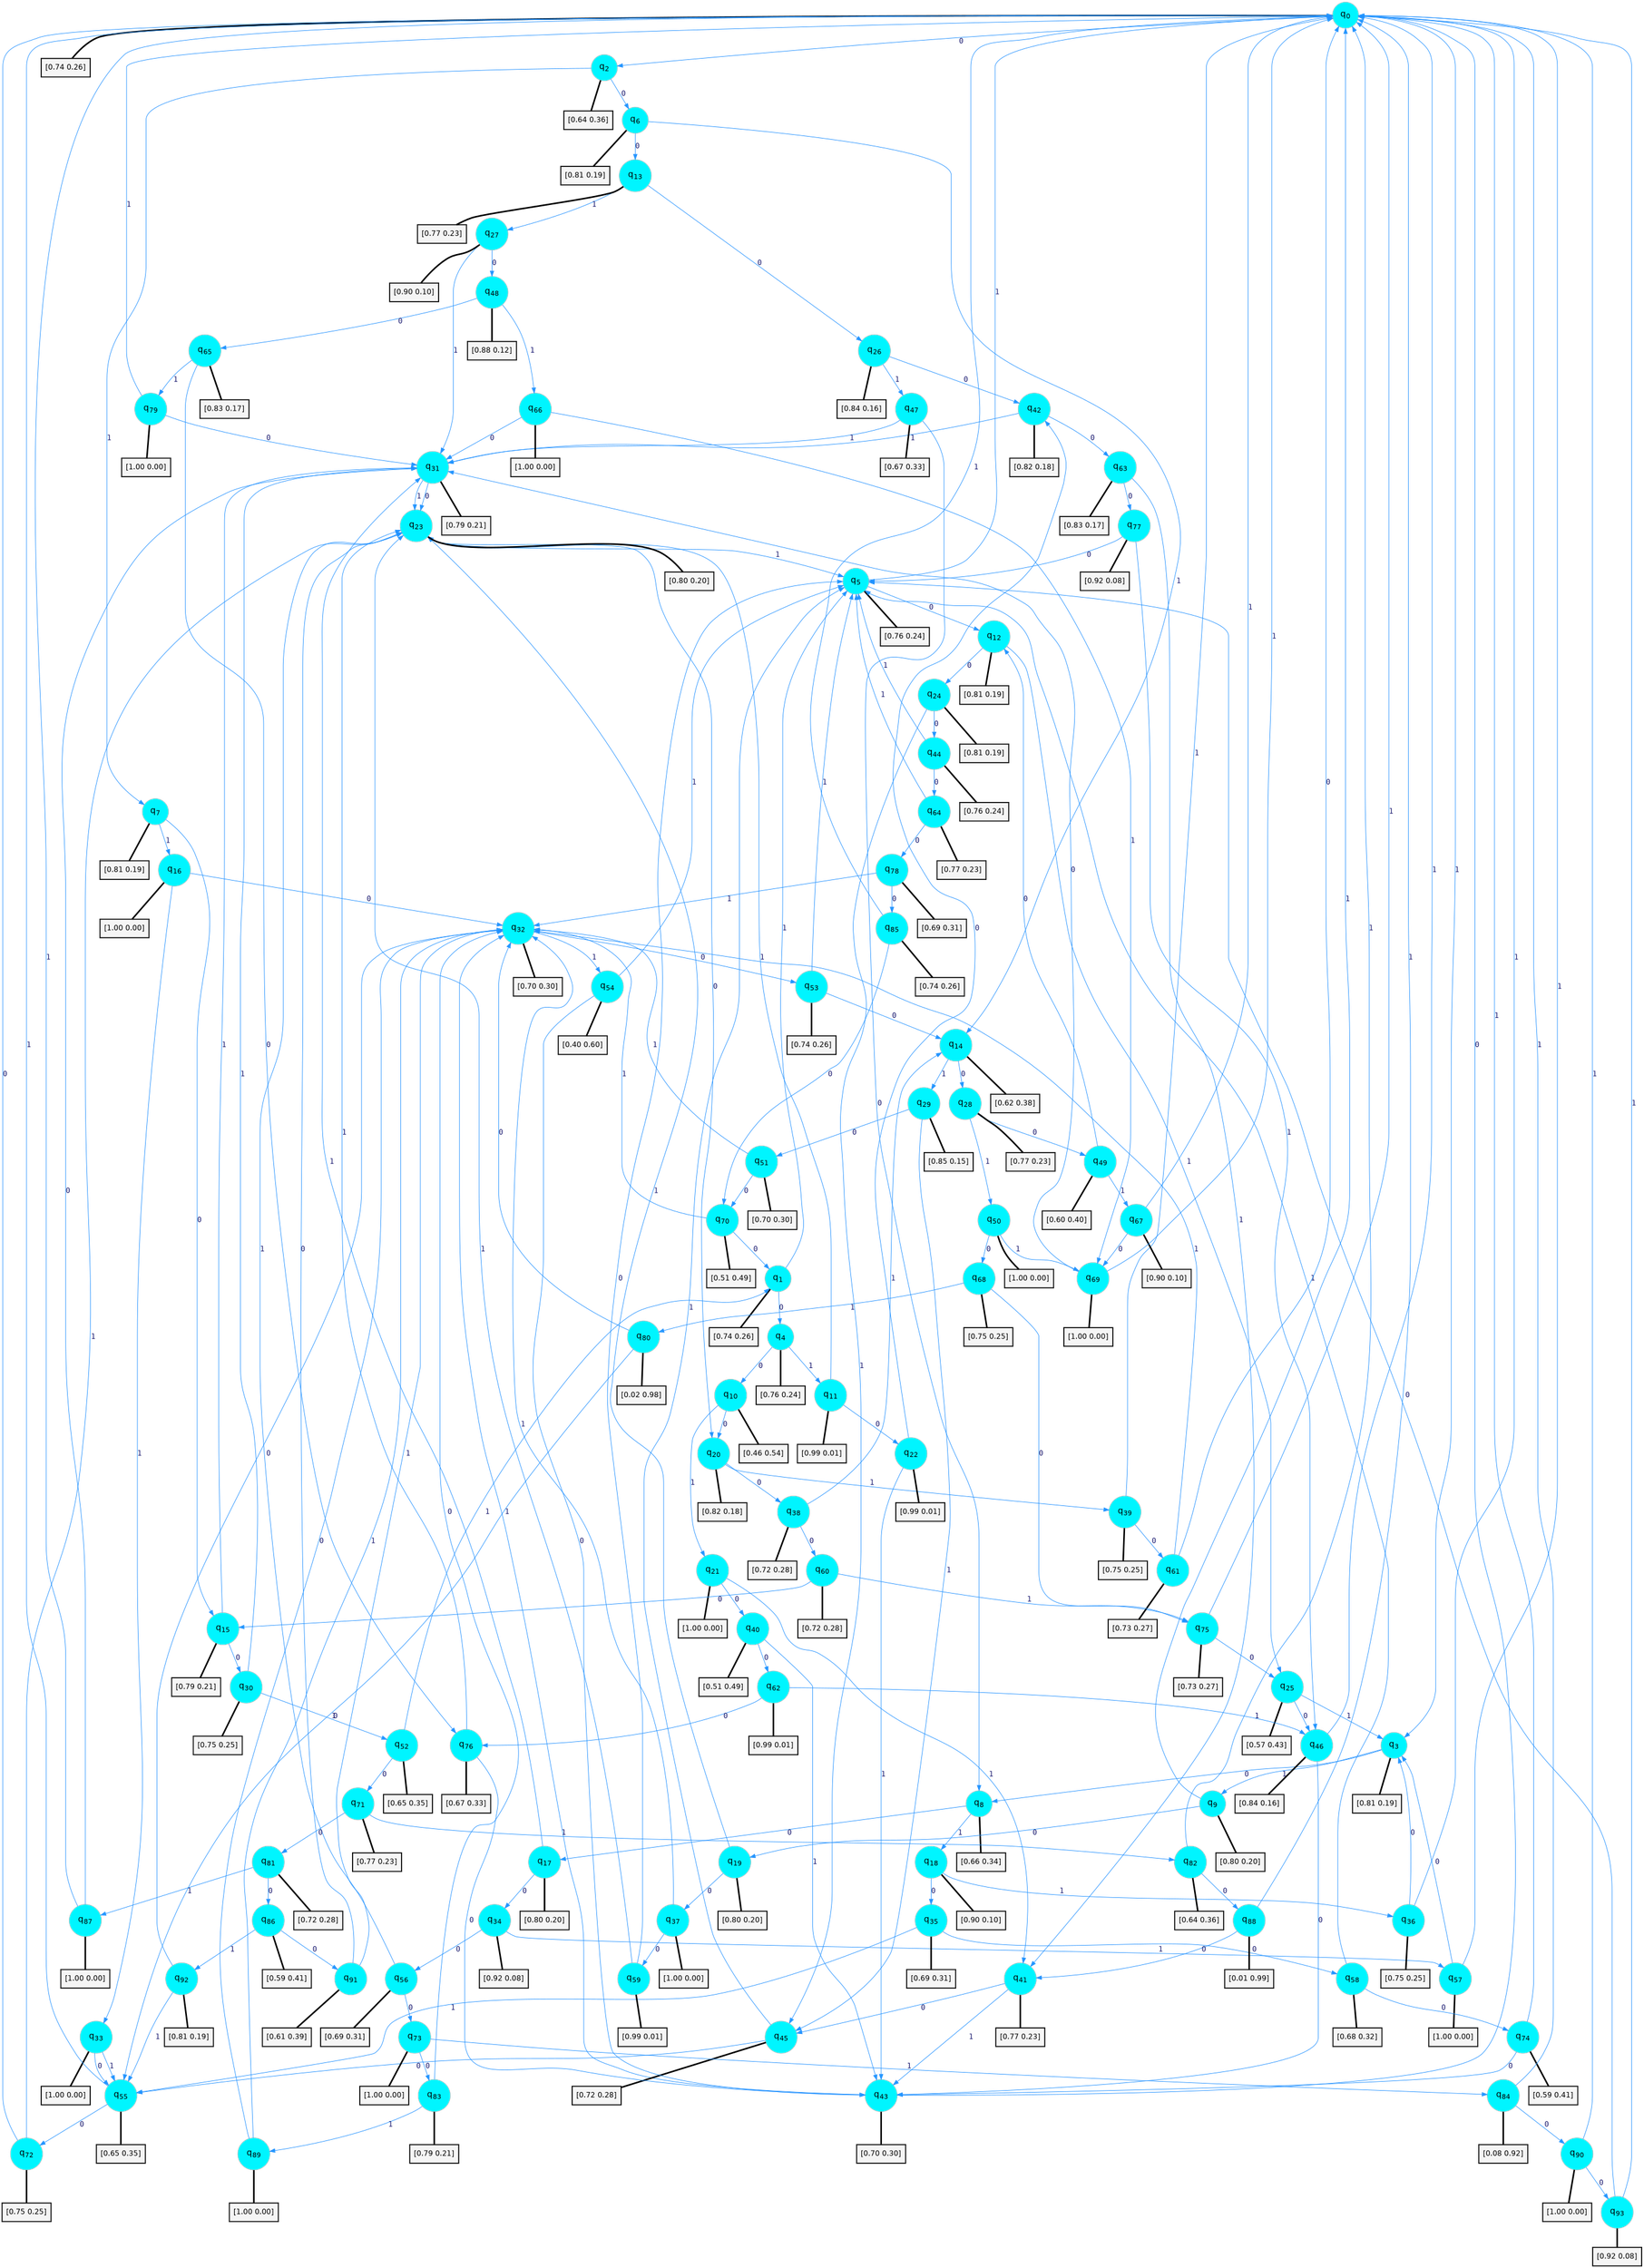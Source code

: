 digraph G {
graph [
bgcolor=transparent, dpi=300, rankdir=TD, size="40,25"];
node [
color=gray, fillcolor=turquoise1, fontcolor=black, fontname=Helvetica, fontsize=16, fontweight=bold, shape=circle, style=filled];
edge [
arrowsize=1, color=dodgerblue1, fontcolor=midnightblue, fontname=courier, fontweight=bold, penwidth=1, style=solid, weight=20];
0[label=<q<SUB>0</SUB>>];
1[label=<q<SUB>1</SUB>>];
2[label=<q<SUB>2</SUB>>];
3[label=<q<SUB>3</SUB>>];
4[label=<q<SUB>4</SUB>>];
5[label=<q<SUB>5</SUB>>];
6[label=<q<SUB>6</SUB>>];
7[label=<q<SUB>7</SUB>>];
8[label=<q<SUB>8</SUB>>];
9[label=<q<SUB>9</SUB>>];
10[label=<q<SUB>10</SUB>>];
11[label=<q<SUB>11</SUB>>];
12[label=<q<SUB>12</SUB>>];
13[label=<q<SUB>13</SUB>>];
14[label=<q<SUB>14</SUB>>];
15[label=<q<SUB>15</SUB>>];
16[label=<q<SUB>16</SUB>>];
17[label=<q<SUB>17</SUB>>];
18[label=<q<SUB>18</SUB>>];
19[label=<q<SUB>19</SUB>>];
20[label=<q<SUB>20</SUB>>];
21[label=<q<SUB>21</SUB>>];
22[label=<q<SUB>22</SUB>>];
23[label=<q<SUB>23</SUB>>];
24[label=<q<SUB>24</SUB>>];
25[label=<q<SUB>25</SUB>>];
26[label=<q<SUB>26</SUB>>];
27[label=<q<SUB>27</SUB>>];
28[label=<q<SUB>28</SUB>>];
29[label=<q<SUB>29</SUB>>];
30[label=<q<SUB>30</SUB>>];
31[label=<q<SUB>31</SUB>>];
32[label=<q<SUB>32</SUB>>];
33[label=<q<SUB>33</SUB>>];
34[label=<q<SUB>34</SUB>>];
35[label=<q<SUB>35</SUB>>];
36[label=<q<SUB>36</SUB>>];
37[label=<q<SUB>37</SUB>>];
38[label=<q<SUB>38</SUB>>];
39[label=<q<SUB>39</SUB>>];
40[label=<q<SUB>40</SUB>>];
41[label=<q<SUB>41</SUB>>];
42[label=<q<SUB>42</SUB>>];
43[label=<q<SUB>43</SUB>>];
44[label=<q<SUB>44</SUB>>];
45[label=<q<SUB>45</SUB>>];
46[label=<q<SUB>46</SUB>>];
47[label=<q<SUB>47</SUB>>];
48[label=<q<SUB>48</SUB>>];
49[label=<q<SUB>49</SUB>>];
50[label=<q<SUB>50</SUB>>];
51[label=<q<SUB>51</SUB>>];
52[label=<q<SUB>52</SUB>>];
53[label=<q<SUB>53</SUB>>];
54[label=<q<SUB>54</SUB>>];
55[label=<q<SUB>55</SUB>>];
56[label=<q<SUB>56</SUB>>];
57[label=<q<SUB>57</SUB>>];
58[label=<q<SUB>58</SUB>>];
59[label=<q<SUB>59</SUB>>];
60[label=<q<SUB>60</SUB>>];
61[label=<q<SUB>61</SUB>>];
62[label=<q<SUB>62</SUB>>];
63[label=<q<SUB>63</SUB>>];
64[label=<q<SUB>64</SUB>>];
65[label=<q<SUB>65</SUB>>];
66[label=<q<SUB>66</SUB>>];
67[label=<q<SUB>67</SUB>>];
68[label=<q<SUB>68</SUB>>];
69[label=<q<SUB>69</SUB>>];
70[label=<q<SUB>70</SUB>>];
71[label=<q<SUB>71</SUB>>];
72[label=<q<SUB>72</SUB>>];
73[label=<q<SUB>73</SUB>>];
74[label=<q<SUB>74</SUB>>];
75[label=<q<SUB>75</SUB>>];
76[label=<q<SUB>76</SUB>>];
77[label=<q<SUB>77</SUB>>];
78[label=<q<SUB>78</SUB>>];
79[label=<q<SUB>79</SUB>>];
80[label=<q<SUB>80</SUB>>];
81[label=<q<SUB>81</SUB>>];
82[label=<q<SUB>82</SUB>>];
83[label=<q<SUB>83</SUB>>];
84[label=<q<SUB>84</SUB>>];
85[label=<q<SUB>85</SUB>>];
86[label=<q<SUB>86</SUB>>];
87[label=<q<SUB>87</SUB>>];
88[label=<q<SUB>88</SUB>>];
89[label=<q<SUB>89</SUB>>];
90[label=<q<SUB>90</SUB>>];
91[label=<q<SUB>91</SUB>>];
92[label=<q<SUB>92</SUB>>];
93[label=<q<SUB>93</SUB>>];
94[label="[0.74 0.26]", shape=box,fontcolor=black, fontname=Helvetica, fontsize=14, penwidth=2, fillcolor=whitesmoke,color=black];
95[label="[0.74 0.26]", shape=box,fontcolor=black, fontname=Helvetica, fontsize=14, penwidth=2, fillcolor=whitesmoke,color=black];
96[label="[0.64 0.36]", shape=box,fontcolor=black, fontname=Helvetica, fontsize=14, penwidth=2, fillcolor=whitesmoke,color=black];
97[label="[0.81 0.19]", shape=box,fontcolor=black, fontname=Helvetica, fontsize=14, penwidth=2, fillcolor=whitesmoke,color=black];
98[label="[0.76 0.24]", shape=box,fontcolor=black, fontname=Helvetica, fontsize=14, penwidth=2, fillcolor=whitesmoke,color=black];
99[label="[0.76 0.24]", shape=box,fontcolor=black, fontname=Helvetica, fontsize=14, penwidth=2, fillcolor=whitesmoke,color=black];
100[label="[0.81 0.19]", shape=box,fontcolor=black, fontname=Helvetica, fontsize=14, penwidth=2, fillcolor=whitesmoke,color=black];
101[label="[0.81 0.19]", shape=box,fontcolor=black, fontname=Helvetica, fontsize=14, penwidth=2, fillcolor=whitesmoke,color=black];
102[label="[0.66 0.34]", shape=box,fontcolor=black, fontname=Helvetica, fontsize=14, penwidth=2, fillcolor=whitesmoke,color=black];
103[label="[0.80 0.20]", shape=box,fontcolor=black, fontname=Helvetica, fontsize=14, penwidth=2, fillcolor=whitesmoke,color=black];
104[label="[0.46 0.54]", shape=box,fontcolor=black, fontname=Helvetica, fontsize=14, penwidth=2, fillcolor=whitesmoke,color=black];
105[label="[0.99 0.01]", shape=box,fontcolor=black, fontname=Helvetica, fontsize=14, penwidth=2, fillcolor=whitesmoke,color=black];
106[label="[0.81 0.19]", shape=box,fontcolor=black, fontname=Helvetica, fontsize=14, penwidth=2, fillcolor=whitesmoke,color=black];
107[label="[0.77 0.23]", shape=box,fontcolor=black, fontname=Helvetica, fontsize=14, penwidth=2, fillcolor=whitesmoke,color=black];
108[label="[0.62 0.38]", shape=box,fontcolor=black, fontname=Helvetica, fontsize=14, penwidth=2, fillcolor=whitesmoke,color=black];
109[label="[0.79 0.21]", shape=box,fontcolor=black, fontname=Helvetica, fontsize=14, penwidth=2, fillcolor=whitesmoke,color=black];
110[label="[1.00 0.00]", shape=box,fontcolor=black, fontname=Helvetica, fontsize=14, penwidth=2, fillcolor=whitesmoke,color=black];
111[label="[0.80 0.20]", shape=box,fontcolor=black, fontname=Helvetica, fontsize=14, penwidth=2, fillcolor=whitesmoke,color=black];
112[label="[0.90 0.10]", shape=box,fontcolor=black, fontname=Helvetica, fontsize=14, penwidth=2, fillcolor=whitesmoke,color=black];
113[label="[0.80 0.20]", shape=box,fontcolor=black, fontname=Helvetica, fontsize=14, penwidth=2, fillcolor=whitesmoke,color=black];
114[label="[0.82 0.18]", shape=box,fontcolor=black, fontname=Helvetica, fontsize=14, penwidth=2, fillcolor=whitesmoke,color=black];
115[label="[1.00 0.00]", shape=box,fontcolor=black, fontname=Helvetica, fontsize=14, penwidth=2, fillcolor=whitesmoke,color=black];
116[label="[0.99 0.01]", shape=box,fontcolor=black, fontname=Helvetica, fontsize=14, penwidth=2, fillcolor=whitesmoke,color=black];
117[label="[0.80 0.20]", shape=box,fontcolor=black, fontname=Helvetica, fontsize=14, penwidth=2, fillcolor=whitesmoke,color=black];
118[label="[0.81 0.19]", shape=box,fontcolor=black, fontname=Helvetica, fontsize=14, penwidth=2, fillcolor=whitesmoke,color=black];
119[label="[0.57 0.43]", shape=box,fontcolor=black, fontname=Helvetica, fontsize=14, penwidth=2, fillcolor=whitesmoke,color=black];
120[label="[0.84 0.16]", shape=box,fontcolor=black, fontname=Helvetica, fontsize=14, penwidth=2, fillcolor=whitesmoke,color=black];
121[label="[0.90 0.10]", shape=box,fontcolor=black, fontname=Helvetica, fontsize=14, penwidth=2, fillcolor=whitesmoke,color=black];
122[label="[0.77 0.23]", shape=box,fontcolor=black, fontname=Helvetica, fontsize=14, penwidth=2, fillcolor=whitesmoke,color=black];
123[label="[0.85 0.15]", shape=box,fontcolor=black, fontname=Helvetica, fontsize=14, penwidth=2, fillcolor=whitesmoke,color=black];
124[label="[0.75 0.25]", shape=box,fontcolor=black, fontname=Helvetica, fontsize=14, penwidth=2, fillcolor=whitesmoke,color=black];
125[label="[0.79 0.21]", shape=box,fontcolor=black, fontname=Helvetica, fontsize=14, penwidth=2, fillcolor=whitesmoke,color=black];
126[label="[0.70 0.30]", shape=box,fontcolor=black, fontname=Helvetica, fontsize=14, penwidth=2, fillcolor=whitesmoke,color=black];
127[label="[1.00 0.00]", shape=box,fontcolor=black, fontname=Helvetica, fontsize=14, penwidth=2, fillcolor=whitesmoke,color=black];
128[label="[0.92 0.08]", shape=box,fontcolor=black, fontname=Helvetica, fontsize=14, penwidth=2, fillcolor=whitesmoke,color=black];
129[label="[0.69 0.31]", shape=box,fontcolor=black, fontname=Helvetica, fontsize=14, penwidth=2, fillcolor=whitesmoke,color=black];
130[label="[0.75 0.25]", shape=box,fontcolor=black, fontname=Helvetica, fontsize=14, penwidth=2, fillcolor=whitesmoke,color=black];
131[label="[1.00 0.00]", shape=box,fontcolor=black, fontname=Helvetica, fontsize=14, penwidth=2, fillcolor=whitesmoke,color=black];
132[label="[0.72 0.28]", shape=box,fontcolor=black, fontname=Helvetica, fontsize=14, penwidth=2, fillcolor=whitesmoke,color=black];
133[label="[0.75 0.25]", shape=box,fontcolor=black, fontname=Helvetica, fontsize=14, penwidth=2, fillcolor=whitesmoke,color=black];
134[label="[0.51 0.49]", shape=box,fontcolor=black, fontname=Helvetica, fontsize=14, penwidth=2, fillcolor=whitesmoke,color=black];
135[label="[0.77 0.23]", shape=box,fontcolor=black, fontname=Helvetica, fontsize=14, penwidth=2, fillcolor=whitesmoke,color=black];
136[label="[0.82 0.18]", shape=box,fontcolor=black, fontname=Helvetica, fontsize=14, penwidth=2, fillcolor=whitesmoke,color=black];
137[label="[0.70 0.30]", shape=box,fontcolor=black, fontname=Helvetica, fontsize=14, penwidth=2, fillcolor=whitesmoke,color=black];
138[label="[0.76 0.24]", shape=box,fontcolor=black, fontname=Helvetica, fontsize=14, penwidth=2, fillcolor=whitesmoke,color=black];
139[label="[0.72 0.28]", shape=box,fontcolor=black, fontname=Helvetica, fontsize=14, penwidth=2, fillcolor=whitesmoke,color=black];
140[label="[0.84 0.16]", shape=box,fontcolor=black, fontname=Helvetica, fontsize=14, penwidth=2, fillcolor=whitesmoke,color=black];
141[label="[0.67 0.33]", shape=box,fontcolor=black, fontname=Helvetica, fontsize=14, penwidth=2, fillcolor=whitesmoke,color=black];
142[label="[0.88 0.12]", shape=box,fontcolor=black, fontname=Helvetica, fontsize=14, penwidth=2, fillcolor=whitesmoke,color=black];
143[label="[0.60 0.40]", shape=box,fontcolor=black, fontname=Helvetica, fontsize=14, penwidth=2, fillcolor=whitesmoke,color=black];
144[label="[1.00 0.00]", shape=box,fontcolor=black, fontname=Helvetica, fontsize=14, penwidth=2, fillcolor=whitesmoke,color=black];
145[label="[0.70 0.30]", shape=box,fontcolor=black, fontname=Helvetica, fontsize=14, penwidth=2, fillcolor=whitesmoke,color=black];
146[label="[0.65 0.35]", shape=box,fontcolor=black, fontname=Helvetica, fontsize=14, penwidth=2, fillcolor=whitesmoke,color=black];
147[label="[0.74 0.26]", shape=box,fontcolor=black, fontname=Helvetica, fontsize=14, penwidth=2, fillcolor=whitesmoke,color=black];
148[label="[0.40 0.60]", shape=box,fontcolor=black, fontname=Helvetica, fontsize=14, penwidth=2, fillcolor=whitesmoke,color=black];
149[label="[0.65 0.35]", shape=box,fontcolor=black, fontname=Helvetica, fontsize=14, penwidth=2, fillcolor=whitesmoke,color=black];
150[label="[0.69 0.31]", shape=box,fontcolor=black, fontname=Helvetica, fontsize=14, penwidth=2, fillcolor=whitesmoke,color=black];
151[label="[1.00 0.00]", shape=box,fontcolor=black, fontname=Helvetica, fontsize=14, penwidth=2, fillcolor=whitesmoke,color=black];
152[label="[0.68 0.32]", shape=box,fontcolor=black, fontname=Helvetica, fontsize=14, penwidth=2, fillcolor=whitesmoke,color=black];
153[label="[0.99 0.01]", shape=box,fontcolor=black, fontname=Helvetica, fontsize=14, penwidth=2, fillcolor=whitesmoke,color=black];
154[label="[0.72 0.28]", shape=box,fontcolor=black, fontname=Helvetica, fontsize=14, penwidth=2, fillcolor=whitesmoke,color=black];
155[label="[0.73 0.27]", shape=box,fontcolor=black, fontname=Helvetica, fontsize=14, penwidth=2, fillcolor=whitesmoke,color=black];
156[label="[0.99 0.01]", shape=box,fontcolor=black, fontname=Helvetica, fontsize=14, penwidth=2, fillcolor=whitesmoke,color=black];
157[label="[0.83 0.17]", shape=box,fontcolor=black, fontname=Helvetica, fontsize=14, penwidth=2, fillcolor=whitesmoke,color=black];
158[label="[0.77 0.23]", shape=box,fontcolor=black, fontname=Helvetica, fontsize=14, penwidth=2, fillcolor=whitesmoke,color=black];
159[label="[0.83 0.17]", shape=box,fontcolor=black, fontname=Helvetica, fontsize=14, penwidth=2, fillcolor=whitesmoke,color=black];
160[label="[1.00 0.00]", shape=box,fontcolor=black, fontname=Helvetica, fontsize=14, penwidth=2, fillcolor=whitesmoke,color=black];
161[label="[0.90 0.10]", shape=box,fontcolor=black, fontname=Helvetica, fontsize=14, penwidth=2, fillcolor=whitesmoke,color=black];
162[label="[0.75 0.25]", shape=box,fontcolor=black, fontname=Helvetica, fontsize=14, penwidth=2, fillcolor=whitesmoke,color=black];
163[label="[1.00 0.00]", shape=box,fontcolor=black, fontname=Helvetica, fontsize=14, penwidth=2, fillcolor=whitesmoke,color=black];
164[label="[0.51 0.49]", shape=box,fontcolor=black, fontname=Helvetica, fontsize=14, penwidth=2, fillcolor=whitesmoke,color=black];
165[label="[0.77 0.23]", shape=box,fontcolor=black, fontname=Helvetica, fontsize=14, penwidth=2, fillcolor=whitesmoke,color=black];
166[label="[0.75 0.25]", shape=box,fontcolor=black, fontname=Helvetica, fontsize=14, penwidth=2, fillcolor=whitesmoke,color=black];
167[label="[1.00 0.00]", shape=box,fontcolor=black, fontname=Helvetica, fontsize=14, penwidth=2, fillcolor=whitesmoke,color=black];
168[label="[0.59 0.41]", shape=box,fontcolor=black, fontname=Helvetica, fontsize=14, penwidth=2, fillcolor=whitesmoke,color=black];
169[label="[0.73 0.27]", shape=box,fontcolor=black, fontname=Helvetica, fontsize=14, penwidth=2, fillcolor=whitesmoke,color=black];
170[label="[0.67 0.33]", shape=box,fontcolor=black, fontname=Helvetica, fontsize=14, penwidth=2, fillcolor=whitesmoke,color=black];
171[label="[0.92 0.08]", shape=box,fontcolor=black, fontname=Helvetica, fontsize=14, penwidth=2, fillcolor=whitesmoke,color=black];
172[label="[0.69 0.31]", shape=box,fontcolor=black, fontname=Helvetica, fontsize=14, penwidth=2, fillcolor=whitesmoke,color=black];
173[label="[1.00 0.00]", shape=box,fontcolor=black, fontname=Helvetica, fontsize=14, penwidth=2, fillcolor=whitesmoke,color=black];
174[label="[0.02 0.98]", shape=box,fontcolor=black, fontname=Helvetica, fontsize=14, penwidth=2, fillcolor=whitesmoke,color=black];
175[label="[0.72 0.28]", shape=box,fontcolor=black, fontname=Helvetica, fontsize=14, penwidth=2, fillcolor=whitesmoke,color=black];
176[label="[0.64 0.36]", shape=box,fontcolor=black, fontname=Helvetica, fontsize=14, penwidth=2, fillcolor=whitesmoke,color=black];
177[label="[0.79 0.21]", shape=box,fontcolor=black, fontname=Helvetica, fontsize=14, penwidth=2, fillcolor=whitesmoke,color=black];
178[label="[0.08 0.92]", shape=box,fontcolor=black, fontname=Helvetica, fontsize=14, penwidth=2, fillcolor=whitesmoke,color=black];
179[label="[0.74 0.26]", shape=box,fontcolor=black, fontname=Helvetica, fontsize=14, penwidth=2, fillcolor=whitesmoke,color=black];
180[label="[0.59 0.41]", shape=box,fontcolor=black, fontname=Helvetica, fontsize=14, penwidth=2, fillcolor=whitesmoke,color=black];
181[label="[1.00 0.00]", shape=box,fontcolor=black, fontname=Helvetica, fontsize=14, penwidth=2, fillcolor=whitesmoke,color=black];
182[label="[0.01 0.99]", shape=box,fontcolor=black, fontname=Helvetica, fontsize=14, penwidth=2, fillcolor=whitesmoke,color=black];
183[label="[1.00 0.00]", shape=box,fontcolor=black, fontname=Helvetica, fontsize=14, penwidth=2, fillcolor=whitesmoke,color=black];
184[label="[1.00 0.00]", shape=box,fontcolor=black, fontname=Helvetica, fontsize=14, penwidth=2, fillcolor=whitesmoke,color=black];
185[label="[0.61 0.39]", shape=box,fontcolor=black, fontname=Helvetica, fontsize=14, penwidth=2, fillcolor=whitesmoke,color=black];
186[label="[0.81 0.19]", shape=box,fontcolor=black, fontname=Helvetica, fontsize=14, penwidth=2, fillcolor=whitesmoke,color=black];
187[label="[0.92 0.08]", shape=box,fontcolor=black, fontname=Helvetica, fontsize=14, penwidth=2, fillcolor=whitesmoke,color=black];
0->2 [label=0];
0->3 [label=1];
0->94 [arrowhead=none, penwidth=3,color=black];
1->4 [label=0];
1->5 [label=1];
1->95 [arrowhead=none, penwidth=3,color=black];
2->6 [label=0];
2->7 [label=1];
2->96 [arrowhead=none, penwidth=3,color=black];
3->8 [label=0];
3->9 [label=1];
3->97 [arrowhead=none, penwidth=3,color=black];
4->10 [label=0];
4->11 [label=1];
4->98 [arrowhead=none, penwidth=3,color=black];
5->12 [label=0];
5->0 [label=1];
5->99 [arrowhead=none, penwidth=3,color=black];
6->13 [label=0];
6->14 [label=1];
6->100 [arrowhead=none, penwidth=3,color=black];
7->15 [label=0];
7->16 [label=1];
7->101 [arrowhead=none, penwidth=3,color=black];
8->17 [label=0];
8->18 [label=1];
8->102 [arrowhead=none, penwidth=3,color=black];
9->19 [label=0];
9->0 [label=1];
9->103 [arrowhead=none, penwidth=3,color=black];
10->20 [label=0];
10->21 [label=1];
10->104 [arrowhead=none, penwidth=3,color=black];
11->22 [label=0];
11->23 [label=1];
11->105 [arrowhead=none, penwidth=3,color=black];
12->24 [label=0];
12->25 [label=1];
12->106 [arrowhead=none, penwidth=3,color=black];
13->26 [label=0];
13->27 [label=1];
13->107 [arrowhead=none, penwidth=3,color=black];
14->28 [label=0];
14->29 [label=1];
14->108 [arrowhead=none, penwidth=3,color=black];
15->30 [label=0];
15->31 [label=1];
15->109 [arrowhead=none, penwidth=3,color=black];
16->32 [label=0];
16->33 [label=1];
16->110 [arrowhead=none, penwidth=3,color=black];
17->34 [label=0];
17->31 [label=1];
17->111 [arrowhead=none, penwidth=3,color=black];
18->35 [label=0];
18->36 [label=1];
18->112 [arrowhead=none, penwidth=3,color=black];
19->37 [label=0];
19->23 [label=1];
19->113 [arrowhead=none, penwidth=3,color=black];
20->38 [label=0];
20->39 [label=1];
20->114 [arrowhead=none, penwidth=3,color=black];
21->40 [label=0];
21->41 [label=1];
21->115 [arrowhead=none, penwidth=3,color=black];
22->42 [label=0];
22->43 [label=1];
22->116 [arrowhead=none, penwidth=3,color=black];
23->20 [label=0];
23->5 [label=1];
23->117 [arrowhead=none, penwidth=3,color=black];
24->44 [label=0];
24->45 [label=1];
24->118 [arrowhead=none, penwidth=3,color=black];
25->46 [label=0];
25->3 [label=1];
25->119 [arrowhead=none, penwidth=3,color=black];
26->42 [label=0];
26->47 [label=1];
26->120 [arrowhead=none, penwidth=3,color=black];
27->48 [label=0];
27->31 [label=1];
27->121 [arrowhead=none, penwidth=3,color=black];
28->49 [label=0];
28->50 [label=1];
28->122 [arrowhead=none, penwidth=3,color=black];
29->51 [label=0];
29->45 [label=1];
29->123 [arrowhead=none, penwidth=3,color=black];
30->52 [label=0];
30->31 [label=1];
30->124 [arrowhead=none, penwidth=3,color=black];
31->23 [label=0];
31->23 [label=1];
31->125 [arrowhead=none, penwidth=3,color=black];
32->53 [label=0];
32->54 [label=1];
32->126 [arrowhead=none, penwidth=3,color=black];
33->55 [label=0];
33->55 [label=1];
33->127 [arrowhead=none, penwidth=3,color=black];
34->56 [label=0];
34->57 [label=1];
34->128 [arrowhead=none, penwidth=3,color=black];
35->58 [label=0];
35->55 [label=1];
35->129 [arrowhead=none, penwidth=3,color=black];
36->3 [label=0];
36->0 [label=1];
36->130 [arrowhead=none, penwidth=3,color=black];
37->59 [label=0];
37->32 [label=1];
37->131 [arrowhead=none, penwidth=3,color=black];
38->60 [label=0];
38->14 [label=1];
38->132 [arrowhead=none, penwidth=3,color=black];
39->61 [label=0];
39->0 [label=1];
39->133 [arrowhead=none, penwidth=3,color=black];
40->62 [label=0];
40->43 [label=1];
40->134 [arrowhead=none, penwidth=3,color=black];
41->45 [label=0];
41->43 [label=1];
41->135 [arrowhead=none, penwidth=3,color=black];
42->63 [label=0];
42->31 [label=1];
42->136 [arrowhead=none, penwidth=3,color=black];
43->0 [label=0];
43->32 [label=1];
43->137 [arrowhead=none, penwidth=3,color=black];
44->64 [label=0];
44->5 [label=1];
44->138 [arrowhead=none, penwidth=3,color=black];
45->55 [label=0];
45->5 [label=1];
45->139 [arrowhead=none, penwidth=3,color=black];
46->43 [label=0];
46->0 [label=1];
46->140 [arrowhead=none, penwidth=3,color=black];
47->8 [label=0];
47->31 [label=1];
47->141 [arrowhead=none, penwidth=3,color=black];
48->65 [label=0];
48->66 [label=1];
48->142 [arrowhead=none, penwidth=3,color=black];
49->12 [label=0];
49->67 [label=1];
49->143 [arrowhead=none, penwidth=3,color=black];
50->68 [label=0];
50->69 [label=1];
50->144 [arrowhead=none, penwidth=3,color=black];
51->70 [label=0];
51->32 [label=1];
51->145 [arrowhead=none, penwidth=3,color=black];
52->71 [label=0];
52->1 [label=1];
52->146 [arrowhead=none, penwidth=3,color=black];
53->14 [label=0];
53->5 [label=1];
53->147 [arrowhead=none, penwidth=3,color=black];
54->43 [label=0];
54->5 [label=1];
54->148 [arrowhead=none, penwidth=3,color=black];
55->72 [label=0];
55->0 [label=1];
55->149 [arrowhead=none, penwidth=3,color=black];
56->73 [label=0];
56->23 [label=1];
56->150 [arrowhead=none, penwidth=3,color=black];
57->3 [label=0];
57->0 [label=1];
57->151 [arrowhead=none, penwidth=3,color=black];
58->74 [label=0];
58->5 [label=1];
58->152 [arrowhead=none, penwidth=3,color=black];
59->5 [label=0];
59->23 [label=1];
59->153 [arrowhead=none, penwidth=3,color=black];
60->15 [label=0];
60->75 [label=1];
60->154 [arrowhead=none, penwidth=3,color=black];
61->0 [label=0];
61->32 [label=1];
61->155 [arrowhead=none, penwidth=3,color=black];
62->76 [label=0];
62->46 [label=1];
62->156 [arrowhead=none, penwidth=3,color=black];
63->77 [label=0];
63->41 [label=1];
63->157 [arrowhead=none, penwidth=3,color=black];
64->78 [label=0];
64->5 [label=1];
64->158 [arrowhead=none, penwidth=3,color=black];
65->76 [label=0];
65->79 [label=1];
65->159 [arrowhead=none, penwidth=3,color=black];
66->31 [label=0];
66->69 [label=1];
66->160 [arrowhead=none, penwidth=3,color=black];
67->69 [label=0];
67->0 [label=1];
67->161 [arrowhead=none, penwidth=3,color=black];
68->75 [label=0];
68->80 [label=1];
68->162 [arrowhead=none, penwidth=3,color=black];
69->31 [label=0];
69->0 [label=1];
69->163 [arrowhead=none, penwidth=3,color=black];
70->1 [label=0];
70->32 [label=1];
70->164 [arrowhead=none, penwidth=3,color=black];
71->81 [label=0];
71->82 [label=1];
71->165 [arrowhead=none, penwidth=3,color=black];
72->0 [label=0];
72->23 [label=1];
72->166 [arrowhead=none, penwidth=3,color=black];
73->83 [label=0];
73->84 [label=1];
73->167 [arrowhead=none, penwidth=3,color=black];
74->43 [label=0];
74->0 [label=1];
74->168 [arrowhead=none, penwidth=3,color=black];
75->25 [label=0];
75->0 [label=1];
75->169 [arrowhead=none, penwidth=3,color=black];
76->43 [label=0];
76->23 [label=1];
76->170 [arrowhead=none, penwidth=3,color=black];
77->5 [label=0];
77->46 [label=1];
77->171 [arrowhead=none, penwidth=3,color=black];
78->85 [label=0];
78->32 [label=1];
78->172 [arrowhead=none, penwidth=3,color=black];
79->31 [label=0];
79->0 [label=1];
79->173 [arrowhead=none, penwidth=3,color=black];
80->32 [label=0];
80->55 [label=1];
80->174 [arrowhead=none, penwidth=3,color=black];
81->86 [label=0];
81->87 [label=1];
81->175 [arrowhead=none, penwidth=3,color=black];
82->88 [label=0];
82->0 [label=1];
82->176 [arrowhead=none, penwidth=3,color=black];
83->32 [label=0];
83->89 [label=1];
83->177 [arrowhead=none, penwidth=3,color=black];
84->90 [label=0];
84->0 [label=1];
84->178 [arrowhead=none, penwidth=3,color=black];
85->70 [label=0];
85->0 [label=1];
85->179 [arrowhead=none, penwidth=3,color=black];
86->91 [label=0];
86->92 [label=1];
86->180 [arrowhead=none, penwidth=3,color=black];
87->31 [label=0];
87->0 [label=1];
87->181 [arrowhead=none, penwidth=3,color=black];
88->41 [label=0];
88->0 [label=1];
88->182 [arrowhead=none, penwidth=3,color=black];
89->32 [label=0];
89->32 [label=1];
89->183 [arrowhead=none, penwidth=3,color=black];
90->93 [label=0];
90->0 [label=1];
90->184 [arrowhead=none, penwidth=3,color=black];
91->23 [label=0];
91->32 [label=1];
91->185 [arrowhead=none, penwidth=3,color=black];
92->32 [label=0];
92->55 [label=1];
92->186 [arrowhead=none, penwidth=3,color=black];
93->5 [label=0];
93->0 [label=1];
93->187 [arrowhead=none, penwidth=3,color=black];
}
